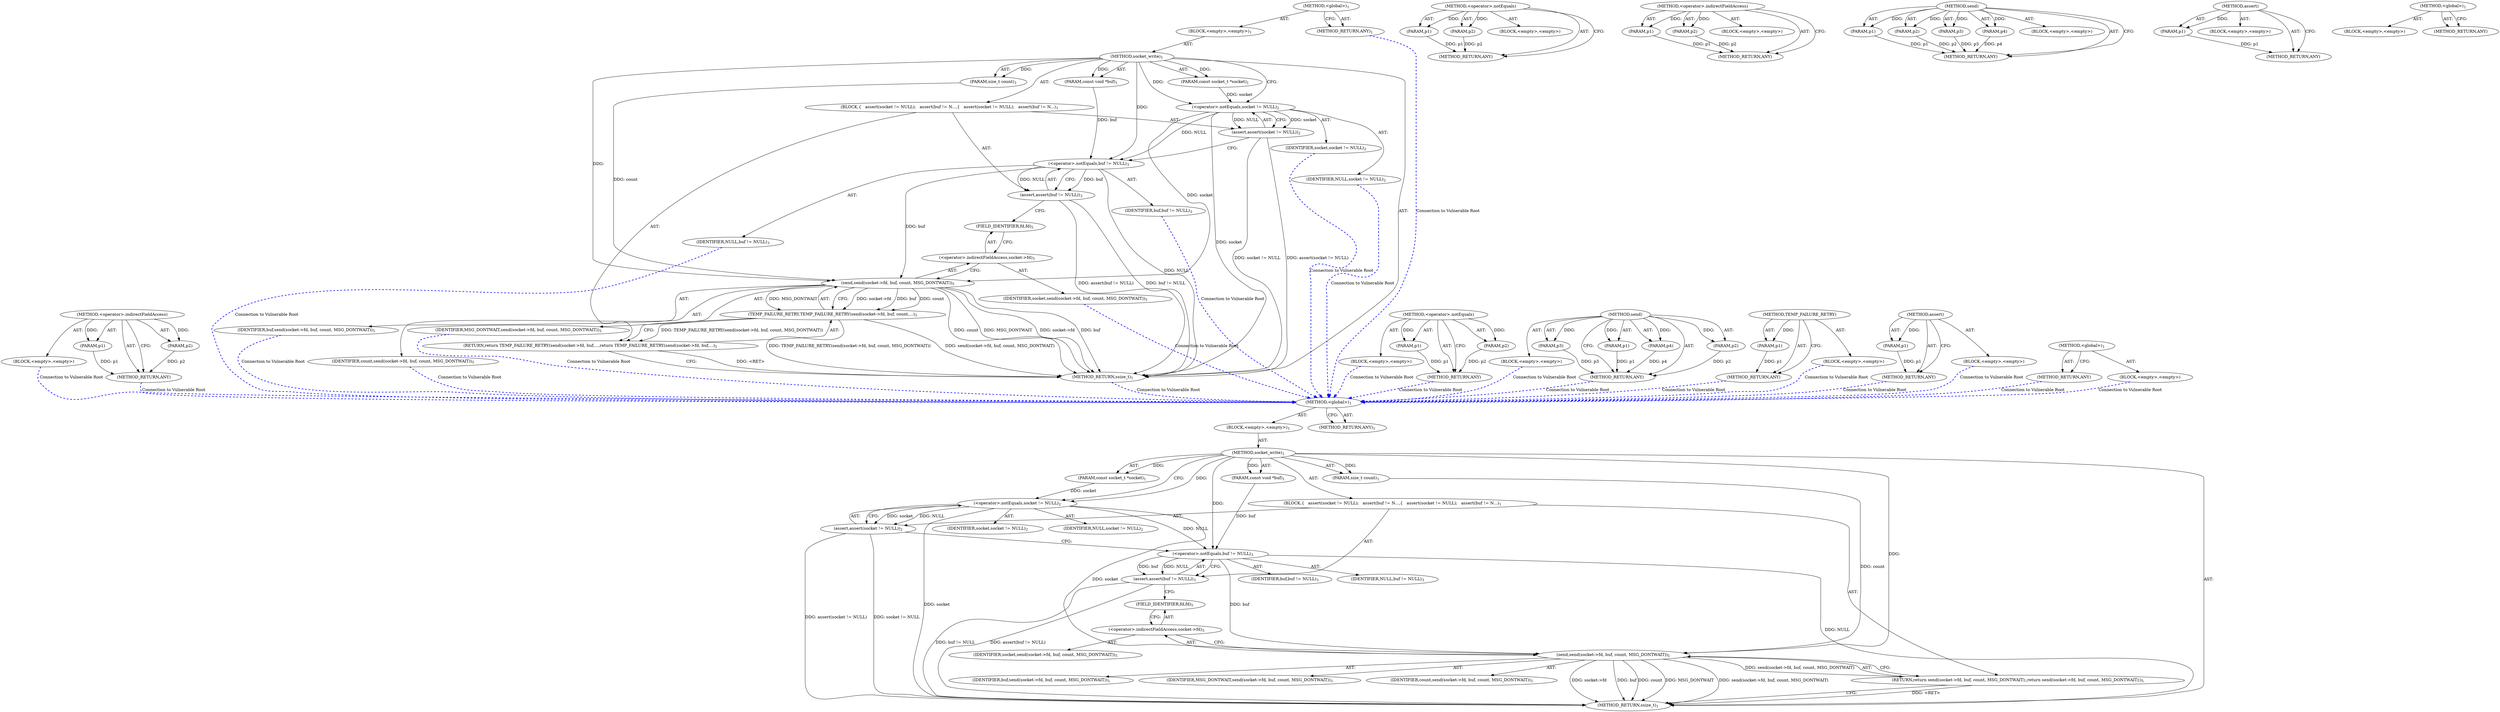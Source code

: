 digraph "&lt;global&gt;" {
vulnerable_6 [label=<(METHOD,&lt;global&gt;)<SUB>1</SUB>>];
vulnerable_7 [label=<(BLOCK,&lt;empty&gt;,&lt;empty&gt;)<SUB>1</SUB>>];
vulnerable_8 [label=<(METHOD,socket_write)<SUB>1</SUB>>];
vulnerable_9 [label=<(PARAM,const socket_t *socket)<SUB>1</SUB>>];
vulnerable_10 [label=<(PARAM,const void *buf)<SUB>1</SUB>>];
vulnerable_11 [label=<(PARAM,size_t count)<SUB>1</SUB>>];
vulnerable_12 [label=<(BLOCK,{
   assert(socket != NULL);
   assert(buf != N...,{
   assert(socket != NULL);
   assert(buf != N...)<SUB>1</SUB>>];
vulnerable_13 [label=<(assert,assert(socket != NULL))<SUB>2</SUB>>];
vulnerable_14 [label=<(&lt;operator&gt;.notEquals,socket != NULL)<SUB>2</SUB>>];
vulnerable_15 [label=<(IDENTIFIER,socket,socket != NULL)<SUB>2</SUB>>];
vulnerable_16 [label=<(IDENTIFIER,NULL,socket != NULL)<SUB>2</SUB>>];
vulnerable_17 [label=<(assert,assert(buf != NULL))<SUB>3</SUB>>];
vulnerable_18 [label=<(&lt;operator&gt;.notEquals,buf != NULL)<SUB>3</SUB>>];
vulnerable_19 [label=<(IDENTIFIER,buf,buf != NULL)<SUB>3</SUB>>];
vulnerable_20 [label=<(IDENTIFIER,NULL,buf != NULL)<SUB>3</SUB>>];
vulnerable_21 [label=<(RETURN,return send(socket-&gt;fd, buf, count, MSG_DONTWAIT);,return send(socket-&gt;fd, buf, count, MSG_DONTWAIT);)<SUB>5</SUB>>];
vulnerable_22 [label=<(send,send(socket-&gt;fd, buf, count, MSG_DONTWAIT))<SUB>5</SUB>>];
vulnerable_23 [label=<(&lt;operator&gt;.indirectFieldAccess,socket-&gt;fd)<SUB>5</SUB>>];
vulnerable_24 [label=<(IDENTIFIER,socket,send(socket-&gt;fd, buf, count, MSG_DONTWAIT))<SUB>5</SUB>>];
vulnerable_25 [label=<(FIELD_IDENTIFIER,fd,fd)<SUB>5</SUB>>];
vulnerable_26 [label=<(IDENTIFIER,buf,send(socket-&gt;fd, buf, count, MSG_DONTWAIT))<SUB>5</SUB>>];
vulnerable_27 [label=<(IDENTIFIER,count,send(socket-&gt;fd, buf, count, MSG_DONTWAIT))<SUB>5</SUB>>];
vulnerable_28 [label=<(IDENTIFIER,MSG_DONTWAIT,send(socket-&gt;fd, buf, count, MSG_DONTWAIT))<SUB>5</SUB>>];
vulnerable_29 [label=<(METHOD_RETURN,ssize_t)<SUB>1</SUB>>];
vulnerable_31 [label=<(METHOD_RETURN,ANY)<SUB>1</SUB>>];
vulnerable_56 [label=<(METHOD,&lt;operator&gt;.notEquals)>];
vulnerable_57 [label=<(PARAM,p1)>];
vulnerable_58 [label=<(PARAM,p2)>];
vulnerable_59 [label=<(BLOCK,&lt;empty&gt;,&lt;empty&gt;)>];
vulnerable_60 [label=<(METHOD_RETURN,ANY)>];
vulnerable_68 [label=<(METHOD,&lt;operator&gt;.indirectFieldAccess)>];
vulnerable_69 [label=<(PARAM,p1)>];
vulnerable_70 [label=<(PARAM,p2)>];
vulnerable_71 [label=<(BLOCK,&lt;empty&gt;,&lt;empty&gt;)>];
vulnerable_72 [label=<(METHOD_RETURN,ANY)>];
vulnerable_61 [label=<(METHOD,send)>];
vulnerable_62 [label=<(PARAM,p1)>];
vulnerable_63 [label=<(PARAM,p2)>];
vulnerable_64 [label=<(PARAM,p3)>];
vulnerable_65 [label=<(PARAM,p4)>];
vulnerable_66 [label=<(BLOCK,&lt;empty&gt;,&lt;empty&gt;)>];
vulnerable_67 [label=<(METHOD_RETURN,ANY)>];
vulnerable_52 [label=<(METHOD,assert)>];
vulnerable_53 [label=<(PARAM,p1)>];
vulnerable_54 [label=<(BLOCK,&lt;empty&gt;,&lt;empty&gt;)>];
vulnerable_55 [label=<(METHOD_RETURN,ANY)>];
vulnerable_46 [label=<(METHOD,&lt;global&gt;)<SUB>1</SUB>>];
vulnerable_47 [label=<(BLOCK,&lt;empty&gt;,&lt;empty&gt;)>];
vulnerable_48 [label=<(METHOD_RETURN,ANY)>];
fixed_73 [label=<(METHOD,&lt;operator&gt;.indirectFieldAccess)>];
fixed_74 [label=<(PARAM,p1)>];
fixed_75 [label=<(PARAM,p2)>];
fixed_76 [label=<(BLOCK,&lt;empty&gt;,&lt;empty&gt;)>];
fixed_77 [label=<(METHOD_RETURN,ANY)>];
fixed_6 [label=<(METHOD,&lt;global&gt;)<SUB>1</SUB>>];
fixed_7 [label=<(BLOCK,&lt;empty&gt;,&lt;empty&gt;)<SUB>1</SUB>>];
fixed_8 [label=<(METHOD,socket_write)<SUB>1</SUB>>];
fixed_9 [label=<(PARAM,const socket_t *socket)<SUB>1</SUB>>];
fixed_10 [label=<(PARAM,const void *buf)<SUB>1</SUB>>];
fixed_11 [label=<(PARAM,size_t count)<SUB>1</SUB>>];
fixed_12 [label=<(BLOCK,{
   assert(socket != NULL);
   assert(buf != N...,{
   assert(socket != NULL);
   assert(buf != N...)<SUB>1</SUB>>];
fixed_13 [label=<(assert,assert(socket != NULL))<SUB>2</SUB>>];
fixed_14 [label=<(&lt;operator&gt;.notEquals,socket != NULL)<SUB>2</SUB>>];
fixed_15 [label=<(IDENTIFIER,socket,socket != NULL)<SUB>2</SUB>>];
fixed_16 [label=<(IDENTIFIER,NULL,socket != NULL)<SUB>2</SUB>>];
fixed_17 [label=<(assert,assert(buf != NULL))<SUB>3</SUB>>];
fixed_18 [label=<(&lt;operator&gt;.notEquals,buf != NULL)<SUB>3</SUB>>];
fixed_19 [label=<(IDENTIFIER,buf,buf != NULL)<SUB>3</SUB>>];
fixed_20 [label=<(IDENTIFIER,NULL,buf != NULL)<SUB>3</SUB>>];
fixed_21 [label=<(RETURN,return TEMP_FAILURE_RETRY(send(socket-&gt;fd, buf,...,return TEMP_FAILURE_RETRY(send(socket-&gt;fd, buf,...)<SUB>5</SUB>>];
fixed_22 [label=<(TEMP_FAILURE_RETRY,TEMP_FAILURE_RETRY(send(socket-&gt;fd, buf, count,...)<SUB>5</SUB>>];
fixed_23 [label=<(send,send(socket-&gt;fd, buf, count, MSG_DONTWAIT))<SUB>5</SUB>>];
fixed_24 [label=<(&lt;operator&gt;.indirectFieldAccess,socket-&gt;fd)<SUB>5</SUB>>];
fixed_25 [label=<(IDENTIFIER,socket,send(socket-&gt;fd, buf, count, MSG_DONTWAIT))<SUB>5</SUB>>];
fixed_26 [label=<(FIELD_IDENTIFIER,fd,fd)<SUB>5</SUB>>];
fixed_27 [label=<(IDENTIFIER,buf,send(socket-&gt;fd, buf, count, MSG_DONTWAIT))<SUB>5</SUB>>];
fixed_28 [label=<(IDENTIFIER,count,send(socket-&gt;fd, buf, count, MSG_DONTWAIT))<SUB>5</SUB>>];
fixed_29 [label=<(IDENTIFIER,MSG_DONTWAIT,send(socket-&gt;fd, buf, count, MSG_DONTWAIT))<SUB>5</SUB>>];
fixed_30 [label=<(METHOD_RETURN,ssize_t)<SUB>1</SUB>>];
fixed_32 [label=<(METHOD_RETURN,ANY)<SUB>1</SUB>>];
fixed_57 [label=<(METHOD,&lt;operator&gt;.notEquals)>];
fixed_58 [label=<(PARAM,p1)>];
fixed_59 [label=<(PARAM,p2)>];
fixed_60 [label=<(BLOCK,&lt;empty&gt;,&lt;empty&gt;)>];
fixed_61 [label=<(METHOD_RETURN,ANY)>];
fixed_66 [label=<(METHOD,send)>];
fixed_67 [label=<(PARAM,p1)>];
fixed_68 [label=<(PARAM,p2)>];
fixed_69 [label=<(PARAM,p3)>];
fixed_70 [label=<(PARAM,p4)>];
fixed_71 [label=<(BLOCK,&lt;empty&gt;,&lt;empty&gt;)>];
fixed_72 [label=<(METHOD_RETURN,ANY)>];
fixed_62 [label=<(METHOD,TEMP_FAILURE_RETRY)>];
fixed_63 [label=<(PARAM,p1)>];
fixed_64 [label=<(BLOCK,&lt;empty&gt;,&lt;empty&gt;)>];
fixed_65 [label=<(METHOD_RETURN,ANY)>];
fixed_53 [label=<(METHOD,assert)>];
fixed_54 [label=<(PARAM,p1)>];
fixed_55 [label=<(BLOCK,&lt;empty&gt;,&lt;empty&gt;)>];
fixed_56 [label=<(METHOD_RETURN,ANY)>];
fixed_47 [label=<(METHOD,&lt;global&gt;)<SUB>1</SUB>>];
fixed_48 [label=<(BLOCK,&lt;empty&gt;,&lt;empty&gt;)>];
fixed_49 [label=<(METHOD_RETURN,ANY)>];
vulnerable_6 -> vulnerable_7  [key=0, label="AST: "];
vulnerable_6 -> vulnerable_31  [key=0, label="AST: "];
vulnerable_6 -> vulnerable_31  [key=1, label="CFG: "];
vulnerable_7 -> vulnerable_8  [key=0, label="AST: "];
vulnerable_8 -> vulnerable_9  [key=0, label="AST: "];
vulnerable_8 -> vulnerable_9  [key=1, label="DDG: "];
vulnerable_8 -> vulnerable_10  [key=0, label="AST: "];
vulnerable_8 -> vulnerable_10  [key=1, label="DDG: "];
vulnerable_8 -> vulnerable_11  [key=0, label="AST: "];
vulnerable_8 -> vulnerable_11  [key=1, label="DDG: "];
vulnerable_8 -> vulnerable_12  [key=0, label="AST: "];
vulnerable_8 -> vulnerable_29  [key=0, label="AST: "];
vulnerable_8 -> vulnerable_14  [key=0, label="CFG: "];
vulnerable_8 -> vulnerable_14  [key=1, label="DDG: "];
vulnerable_8 -> vulnerable_18  [key=0, label="DDG: "];
vulnerable_8 -> vulnerable_22  [key=0, label="DDG: "];
vulnerable_9 -> vulnerable_14  [key=0, label="DDG: socket"];
vulnerable_10 -> vulnerable_18  [key=0, label="DDG: buf"];
vulnerable_11 -> vulnerable_22  [key=0, label="DDG: count"];
vulnerable_12 -> vulnerable_13  [key=0, label="AST: "];
vulnerable_12 -> vulnerable_17  [key=0, label="AST: "];
vulnerable_12 -> vulnerable_21  [key=0, label="AST: "];
vulnerable_13 -> vulnerable_14  [key=0, label="AST: "];
vulnerable_13 -> vulnerable_18  [key=0, label="CFG: "];
vulnerable_13 -> vulnerable_29  [key=0, label="DDG: socket != NULL"];
vulnerable_13 -> vulnerable_29  [key=1, label="DDG: assert(socket != NULL)"];
vulnerable_14 -> vulnerable_15  [key=0, label="AST: "];
vulnerable_14 -> vulnerable_16  [key=0, label="AST: "];
vulnerable_14 -> vulnerable_13  [key=0, label="CFG: "];
vulnerable_14 -> vulnerable_13  [key=1, label="DDG: socket"];
vulnerable_14 -> vulnerable_13  [key=2, label="DDG: NULL"];
vulnerable_14 -> vulnerable_29  [key=0, label="DDG: socket"];
vulnerable_14 -> vulnerable_18  [key=0, label="DDG: NULL"];
vulnerable_14 -> vulnerable_22  [key=0, label="DDG: socket"];
vulnerable_17 -> vulnerable_18  [key=0, label="AST: "];
vulnerable_17 -> vulnerable_25  [key=0, label="CFG: "];
vulnerable_17 -> vulnerable_29  [key=0, label="DDG: buf != NULL"];
vulnerable_17 -> vulnerable_29  [key=1, label="DDG: assert(buf != NULL)"];
vulnerable_18 -> vulnerable_19  [key=0, label="AST: "];
vulnerable_18 -> vulnerable_20  [key=0, label="AST: "];
vulnerable_18 -> vulnerable_17  [key=0, label="CFG: "];
vulnerable_18 -> vulnerable_17  [key=1, label="DDG: buf"];
vulnerable_18 -> vulnerable_17  [key=2, label="DDG: NULL"];
vulnerable_18 -> vulnerable_29  [key=0, label="DDG: NULL"];
vulnerable_18 -> vulnerable_22  [key=0, label="DDG: buf"];
vulnerable_21 -> vulnerable_22  [key=0, label="AST: "];
vulnerable_21 -> vulnerable_29  [key=0, label="CFG: "];
vulnerable_21 -> vulnerable_29  [key=1, label="DDG: &lt;RET&gt;"];
vulnerable_22 -> vulnerable_23  [key=0, label="AST: "];
vulnerable_22 -> vulnerable_26  [key=0, label="AST: "];
vulnerable_22 -> vulnerable_27  [key=0, label="AST: "];
vulnerable_22 -> vulnerable_28  [key=0, label="AST: "];
vulnerable_22 -> vulnerable_21  [key=0, label="CFG: "];
vulnerable_22 -> vulnerable_21  [key=1, label="DDG: send(socket-&gt;fd, buf, count, MSG_DONTWAIT)"];
vulnerable_22 -> vulnerable_29  [key=0, label="DDG: socket-&gt;fd"];
vulnerable_22 -> vulnerable_29  [key=1, label="DDG: buf"];
vulnerable_22 -> vulnerable_29  [key=2, label="DDG: count"];
vulnerable_22 -> vulnerable_29  [key=3, label="DDG: MSG_DONTWAIT"];
vulnerable_22 -> vulnerable_29  [key=4, label="DDG: send(socket-&gt;fd, buf, count, MSG_DONTWAIT)"];
vulnerable_23 -> vulnerable_24  [key=0, label="AST: "];
vulnerable_23 -> vulnerable_25  [key=0, label="AST: "];
vulnerable_23 -> vulnerable_22  [key=0, label="CFG: "];
vulnerable_25 -> vulnerable_23  [key=0, label="CFG: "];
vulnerable_56 -> vulnerable_57  [key=0, label="AST: "];
vulnerable_56 -> vulnerable_57  [key=1, label="DDG: "];
vulnerable_56 -> vulnerable_59  [key=0, label="AST: "];
vulnerable_56 -> vulnerable_58  [key=0, label="AST: "];
vulnerable_56 -> vulnerable_58  [key=1, label="DDG: "];
vulnerable_56 -> vulnerable_60  [key=0, label="AST: "];
vulnerable_56 -> vulnerable_60  [key=1, label="CFG: "];
vulnerable_57 -> vulnerable_60  [key=0, label="DDG: p1"];
vulnerable_58 -> vulnerable_60  [key=0, label="DDG: p2"];
vulnerable_68 -> vulnerable_69  [key=0, label="AST: "];
vulnerable_68 -> vulnerable_69  [key=1, label="DDG: "];
vulnerable_68 -> vulnerable_71  [key=0, label="AST: "];
vulnerable_68 -> vulnerable_70  [key=0, label="AST: "];
vulnerable_68 -> vulnerable_70  [key=1, label="DDG: "];
vulnerable_68 -> vulnerable_72  [key=0, label="AST: "];
vulnerable_68 -> vulnerable_72  [key=1, label="CFG: "];
vulnerable_69 -> vulnerable_72  [key=0, label="DDG: p1"];
vulnerable_70 -> vulnerable_72  [key=0, label="DDG: p2"];
vulnerable_61 -> vulnerable_62  [key=0, label="AST: "];
vulnerable_61 -> vulnerable_62  [key=1, label="DDG: "];
vulnerable_61 -> vulnerable_66  [key=0, label="AST: "];
vulnerable_61 -> vulnerable_63  [key=0, label="AST: "];
vulnerable_61 -> vulnerable_63  [key=1, label="DDG: "];
vulnerable_61 -> vulnerable_67  [key=0, label="AST: "];
vulnerable_61 -> vulnerable_67  [key=1, label="CFG: "];
vulnerable_61 -> vulnerable_64  [key=0, label="AST: "];
vulnerable_61 -> vulnerable_64  [key=1, label="DDG: "];
vulnerable_61 -> vulnerable_65  [key=0, label="AST: "];
vulnerable_61 -> vulnerable_65  [key=1, label="DDG: "];
vulnerable_62 -> vulnerable_67  [key=0, label="DDG: p1"];
vulnerable_63 -> vulnerable_67  [key=0, label="DDG: p2"];
vulnerable_64 -> vulnerable_67  [key=0, label="DDG: p3"];
vulnerable_65 -> vulnerable_67  [key=0, label="DDG: p4"];
vulnerable_52 -> vulnerable_53  [key=0, label="AST: "];
vulnerable_52 -> vulnerable_53  [key=1, label="DDG: "];
vulnerable_52 -> vulnerable_54  [key=0, label="AST: "];
vulnerable_52 -> vulnerable_55  [key=0, label="AST: "];
vulnerable_52 -> vulnerable_55  [key=1, label="CFG: "];
vulnerable_53 -> vulnerable_55  [key=0, label="DDG: p1"];
vulnerable_46 -> vulnerable_47  [key=0, label="AST: "];
vulnerable_46 -> vulnerable_48  [key=0, label="AST: "];
vulnerable_46 -> vulnerable_48  [key=1, label="CFG: "];
fixed_73 -> fixed_74  [key=0, label="AST: "];
fixed_73 -> fixed_74  [key=1, label="DDG: "];
fixed_73 -> fixed_76  [key=0, label="AST: "];
fixed_73 -> fixed_75  [key=0, label="AST: "];
fixed_73 -> fixed_75  [key=1, label="DDG: "];
fixed_73 -> fixed_77  [key=0, label="AST: "];
fixed_73 -> fixed_77  [key=1, label="CFG: "];
fixed_74 -> fixed_77  [key=0, label="DDG: p1"];
fixed_75 -> fixed_77  [key=0, label="DDG: p2"];
fixed_76 -> vulnerable_6  [color=blue, key=0, label="Connection to Vulnerable Root", penwidth="2.0", style=dashed];
fixed_77 -> vulnerable_6  [color=blue, key=0, label="Connection to Vulnerable Root", penwidth="2.0", style=dashed];
fixed_6 -> fixed_7  [key=0, label="AST: "];
fixed_6 -> fixed_32  [key=0, label="AST: "];
fixed_6 -> fixed_32  [key=1, label="CFG: "];
fixed_7 -> fixed_8  [key=0, label="AST: "];
fixed_8 -> fixed_9  [key=0, label="AST: "];
fixed_8 -> fixed_9  [key=1, label="DDG: "];
fixed_8 -> fixed_10  [key=0, label="AST: "];
fixed_8 -> fixed_10  [key=1, label="DDG: "];
fixed_8 -> fixed_11  [key=0, label="AST: "];
fixed_8 -> fixed_11  [key=1, label="DDG: "];
fixed_8 -> fixed_12  [key=0, label="AST: "];
fixed_8 -> fixed_30  [key=0, label="AST: "];
fixed_8 -> fixed_14  [key=0, label="CFG: "];
fixed_8 -> fixed_14  [key=1, label="DDG: "];
fixed_8 -> fixed_18  [key=0, label="DDG: "];
fixed_8 -> fixed_23  [key=0, label="DDG: "];
fixed_9 -> fixed_14  [key=0, label="DDG: socket"];
fixed_10 -> fixed_18  [key=0, label="DDG: buf"];
fixed_11 -> fixed_23  [key=0, label="DDG: count"];
fixed_12 -> fixed_13  [key=0, label="AST: "];
fixed_12 -> fixed_17  [key=0, label="AST: "];
fixed_12 -> fixed_21  [key=0, label="AST: "];
fixed_13 -> fixed_14  [key=0, label="AST: "];
fixed_13 -> fixed_18  [key=0, label="CFG: "];
fixed_13 -> fixed_30  [key=0, label="DDG: socket != NULL"];
fixed_13 -> fixed_30  [key=1, label="DDG: assert(socket != NULL)"];
fixed_14 -> fixed_15  [key=0, label="AST: "];
fixed_14 -> fixed_16  [key=0, label="AST: "];
fixed_14 -> fixed_13  [key=0, label="CFG: "];
fixed_14 -> fixed_13  [key=1, label="DDG: socket"];
fixed_14 -> fixed_13  [key=2, label="DDG: NULL"];
fixed_14 -> fixed_30  [key=0, label="DDG: socket"];
fixed_14 -> fixed_18  [key=0, label="DDG: NULL"];
fixed_14 -> fixed_23  [key=0, label="DDG: socket"];
fixed_15 -> vulnerable_6  [color=blue, key=0, label="Connection to Vulnerable Root", penwidth="2.0", style=dashed];
fixed_16 -> vulnerable_6  [color=blue, key=0, label="Connection to Vulnerable Root", penwidth="2.0", style=dashed];
fixed_17 -> fixed_18  [key=0, label="AST: "];
fixed_17 -> fixed_26  [key=0, label="CFG: "];
fixed_17 -> fixed_30  [key=0, label="DDG: buf != NULL"];
fixed_17 -> fixed_30  [key=1, label="DDG: assert(buf != NULL)"];
fixed_18 -> fixed_19  [key=0, label="AST: "];
fixed_18 -> fixed_20  [key=0, label="AST: "];
fixed_18 -> fixed_17  [key=0, label="CFG: "];
fixed_18 -> fixed_17  [key=1, label="DDG: buf"];
fixed_18 -> fixed_17  [key=2, label="DDG: NULL"];
fixed_18 -> fixed_30  [key=0, label="DDG: NULL"];
fixed_18 -> fixed_23  [key=0, label="DDG: buf"];
fixed_19 -> vulnerable_6  [color=blue, key=0, label="Connection to Vulnerable Root", penwidth="2.0", style=dashed];
fixed_20 -> vulnerable_6  [color=blue, key=0, label="Connection to Vulnerable Root", penwidth="2.0", style=dashed];
fixed_21 -> fixed_22  [key=0, label="AST: "];
fixed_21 -> fixed_30  [key=0, label="CFG: "];
fixed_21 -> fixed_30  [key=1, label="DDG: &lt;RET&gt;"];
fixed_22 -> fixed_23  [key=0, label="AST: "];
fixed_22 -> fixed_21  [key=0, label="CFG: "];
fixed_22 -> fixed_21  [key=1, label="DDG: TEMP_FAILURE_RETRY(send(socket-&gt;fd, buf, count, MSG_DONTWAIT))"];
fixed_22 -> fixed_30  [key=0, label="DDG: send(socket-&gt;fd, buf, count, MSG_DONTWAIT)"];
fixed_22 -> fixed_30  [key=1, label="DDG: TEMP_FAILURE_RETRY(send(socket-&gt;fd, buf, count, MSG_DONTWAIT))"];
fixed_23 -> fixed_24  [key=0, label="AST: "];
fixed_23 -> fixed_27  [key=0, label="AST: "];
fixed_23 -> fixed_28  [key=0, label="AST: "];
fixed_23 -> fixed_29  [key=0, label="AST: "];
fixed_23 -> fixed_22  [key=0, label="CFG: "];
fixed_23 -> fixed_22  [key=1, label="DDG: socket-&gt;fd"];
fixed_23 -> fixed_22  [key=2, label="DDG: buf"];
fixed_23 -> fixed_22  [key=3, label="DDG: count"];
fixed_23 -> fixed_22  [key=4, label="DDG: MSG_DONTWAIT"];
fixed_23 -> fixed_30  [key=0, label="DDG: socket-&gt;fd"];
fixed_23 -> fixed_30  [key=1, label="DDG: buf"];
fixed_23 -> fixed_30  [key=2, label="DDG: count"];
fixed_23 -> fixed_30  [key=3, label="DDG: MSG_DONTWAIT"];
fixed_24 -> fixed_25  [key=0, label="AST: "];
fixed_24 -> fixed_26  [key=0, label="AST: "];
fixed_24 -> fixed_23  [key=0, label="CFG: "];
fixed_25 -> vulnerable_6  [color=blue, key=0, label="Connection to Vulnerable Root", penwidth="2.0", style=dashed];
fixed_26 -> fixed_24  [key=0, label="CFG: "];
fixed_27 -> vulnerable_6  [color=blue, key=0, label="Connection to Vulnerable Root", penwidth="2.0", style=dashed];
fixed_28 -> vulnerable_6  [color=blue, key=0, label="Connection to Vulnerable Root", penwidth="2.0", style=dashed];
fixed_29 -> vulnerable_6  [color=blue, key=0, label="Connection to Vulnerable Root", penwidth="2.0", style=dashed];
fixed_30 -> vulnerable_6  [color=blue, key=0, label="Connection to Vulnerable Root", penwidth="2.0", style=dashed];
fixed_32 -> vulnerable_6  [color=blue, key=0, label="Connection to Vulnerable Root", penwidth="2.0", style=dashed];
fixed_57 -> fixed_58  [key=0, label="AST: "];
fixed_57 -> fixed_58  [key=1, label="DDG: "];
fixed_57 -> fixed_60  [key=0, label="AST: "];
fixed_57 -> fixed_59  [key=0, label="AST: "];
fixed_57 -> fixed_59  [key=1, label="DDG: "];
fixed_57 -> fixed_61  [key=0, label="AST: "];
fixed_57 -> fixed_61  [key=1, label="CFG: "];
fixed_58 -> fixed_61  [key=0, label="DDG: p1"];
fixed_59 -> fixed_61  [key=0, label="DDG: p2"];
fixed_60 -> vulnerable_6  [color=blue, key=0, label="Connection to Vulnerable Root", penwidth="2.0", style=dashed];
fixed_61 -> vulnerable_6  [color=blue, key=0, label="Connection to Vulnerable Root", penwidth="2.0", style=dashed];
fixed_66 -> fixed_67  [key=0, label="AST: "];
fixed_66 -> fixed_67  [key=1, label="DDG: "];
fixed_66 -> fixed_71  [key=0, label="AST: "];
fixed_66 -> fixed_68  [key=0, label="AST: "];
fixed_66 -> fixed_68  [key=1, label="DDG: "];
fixed_66 -> fixed_72  [key=0, label="AST: "];
fixed_66 -> fixed_72  [key=1, label="CFG: "];
fixed_66 -> fixed_69  [key=0, label="AST: "];
fixed_66 -> fixed_69  [key=1, label="DDG: "];
fixed_66 -> fixed_70  [key=0, label="AST: "];
fixed_66 -> fixed_70  [key=1, label="DDG: "];
fixed_67 -> fixed_72  [key=0, label="DDG: p1"];
fixed_68 -> fixed_72  [key=0, label="DDG: p2"];
fixed_69 -> fixed_72  [key=0, label="DDG: p3"];
fixed_70 -> fixed_72  [key=0, label="DDG: p4"];
fixed_71 -> vulnerable_6  [color=blue, key=0, label="Connection to Vulnerable Root", penwidth="2.0", style=dashed];
fixed_72 -> vulnerable_6  [color=blue, key=0, label="Connection to Vulnerable Root", penwidth="2.0", style=dashed];
fixed_62 -> fixed_63  [key=0, label="AST: "];
fixed_62 -> fixed_63  [key=1, label="DDG: "];
fixed_62 -> fixed_64  [key=0, label="AST: "];
fixed_62 -> fixed_65  [key=0, label="AST: "];
fixed_62 -> fixed_65  [key=1, label="CFG: "];
fixed_63 -> fixed_65  [key=0, label="DDG: p1"];
fixed_64 -> vulnerable_6  [color=blue, key=0, label="Connection to Vulnerable Root", penwidth="2.0", style=dashed];
fixed_65 -> vulnerable_6  [color=blue, key=0, label="Connection to Vulnerable Root", penwidth="2.0", style=dashed];
fixed_53 -> fixed_54  [key=0, label="AST: "];
fixed_53 -> fixed_54  [key=1, label="DDG: "];
fixed_53 -> fixed_55  [key=0, label="AST: "];
fixed_53 -> fixed_56  [key=0, label="AST: "];
fixed_53 -> fixed_56  [key=1, label="CFG: "];
fixed_54 -> fixed_56  [key=0, label="DDG: p1"];
fixed_55 -> vulnerable_6  [color=blue, key=0, label="Connection to Vulnerable Root", penwidth="2.0", style=dashed];
fixed_56 -> vulnerable_6  [color=blue, key=0, label="Connection to Vulnerable Root", penwidth="2.0", style=dashed];
fixed_47 -> fixed_48  [key=0, label="AST: "];
fixed_47 -> fixed_49  [key=0, label="AST: "];
fixed_47 -> fixed_49  [key=1, label="CFG: "];
fixed_48 -> vulnerable_6  [color=blue, key=0, label="Connection to Vulnerable Root", penwidth="2.0", style=dashed];
fixed_49 -> vulnerable_6  [color=blue, key=0, label="Connection to Vulnerable Root", penwidth="2.0", style=dashed];
}
